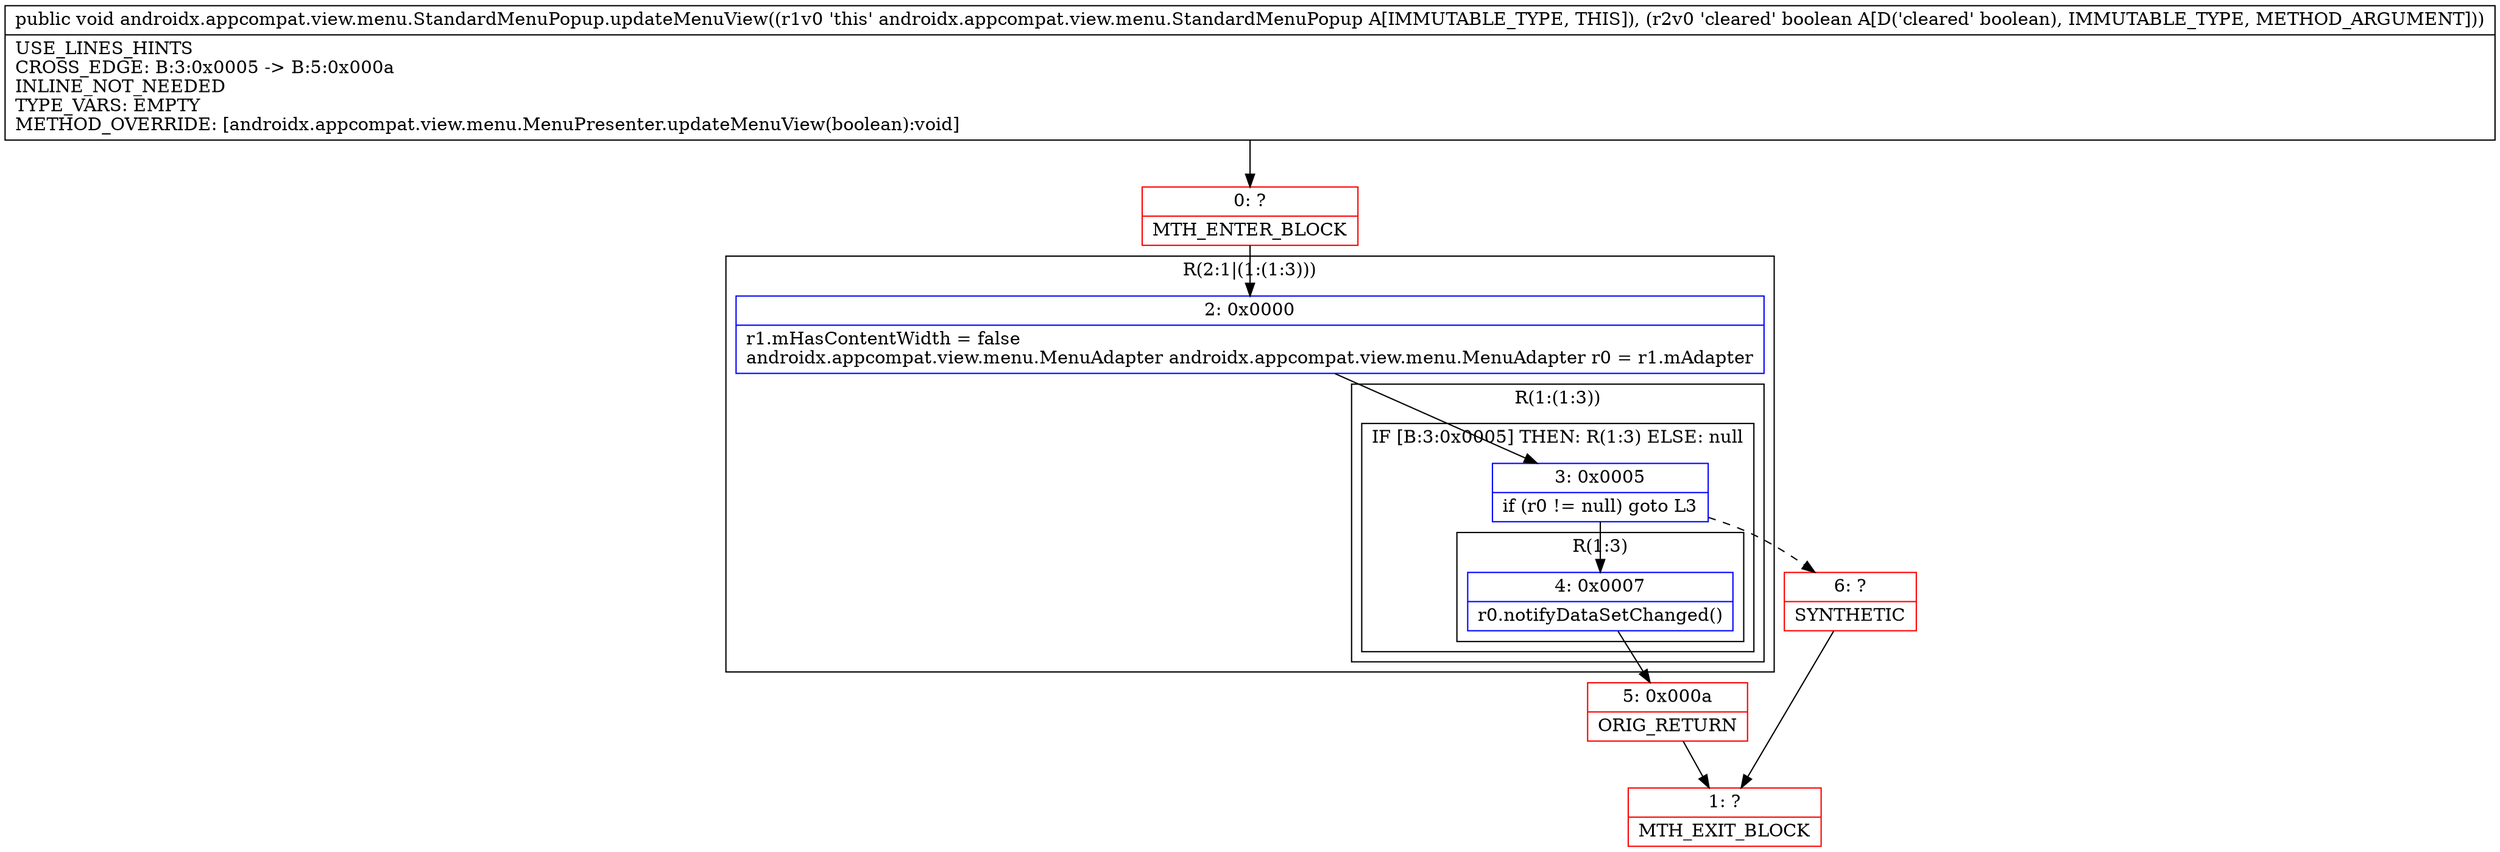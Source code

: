 digraph "CFG forandroidx.appcompat.view.menu.StandardMenuPopup.updateMenuView(Z)V" {
subgraph cluster_Region_1459223445 {
label = "R(2:1|(1:(1:3)))";
node [shape=record,color=blue];
Node_2 [shape=record,label="{2\:\ 0x0000|r1.mHasContentWidth = false\landroidx.appcompat.view.menu.MenuAdapter androidx.appcompat.view.menu.MenuAdapter r0 = r1.mAdapter\l}"];
subgraph cluster_Region_1177738625 {
label = "R(1:(1:3))";
node [shape=record,color=blue];
subgraph cluster_IfRegion_682996128 {
label = "IF [B:3:0x0005] THEN: R(1:3) ELSE: null";
node [shape=record,color=blue];
Node_3 [shape=record,label="{3\:\ 0x0005|if (r0 != null) goto L3\l}"];
subgraph cluster_Region_1558007106 {
label = "R(1:3)";
node [shape=record,color=blue];
Node_4 [shape=record,label="{4\:\ 0x0007|r0.notifyDataSetChanged()\l}"];
}
}
}
}
Node_0 [shape=record,color=red,label="{0\:\ ?|MTH_ENTER_BLOCK\l}"];
Node_5 [shape=record,color=red,label="{5\:\ 0x000a|ORIG_RETURN\l}"];
Node_1 [shape=record,color=red,label="{1\:\ ?|MTH_EXIT_BLOCK\l}"];
Node_6 [shape=record,color=red,label="{6\:\ ?|SYNTHETIC\l}"];
MethodNode[shape=record,label="{public void androidx.appcompat.view.menu.StandardMenuPopup.updateMenuView((r1v0 'this' androidx.appcompat.view.menu.StandardMenuPopup A[IMMUTABLE_TYPE, THIS]), (r2v0 'cleared' boolean A[D('cleared' boolean), IMMUTABLE_TYPE, METHOD_ARGUMENT]))  | USE_LINES_HINTS\lCROSS_EDGE: B:3:0x0005 \-\> B:5:0x000a\lINLINE_NOT_NEEDED\lTYPE_VARS: EMPTY\lMETHOD_OVERRIDE: [androidx.appcompat.view.menu.MenuPresenter.updateMenuView(boolean):void]\l}"];
MethodNode -> Node_0;Node_2 -> Node_3;
Node_3 -> Node_4;
Node_3 -> Node_6[style=dashed];
Node_4 -> Node_5;
Node_0 -> Node_2;
Node_5 -> Node_1;
Node_6 -> Node_1;
}

